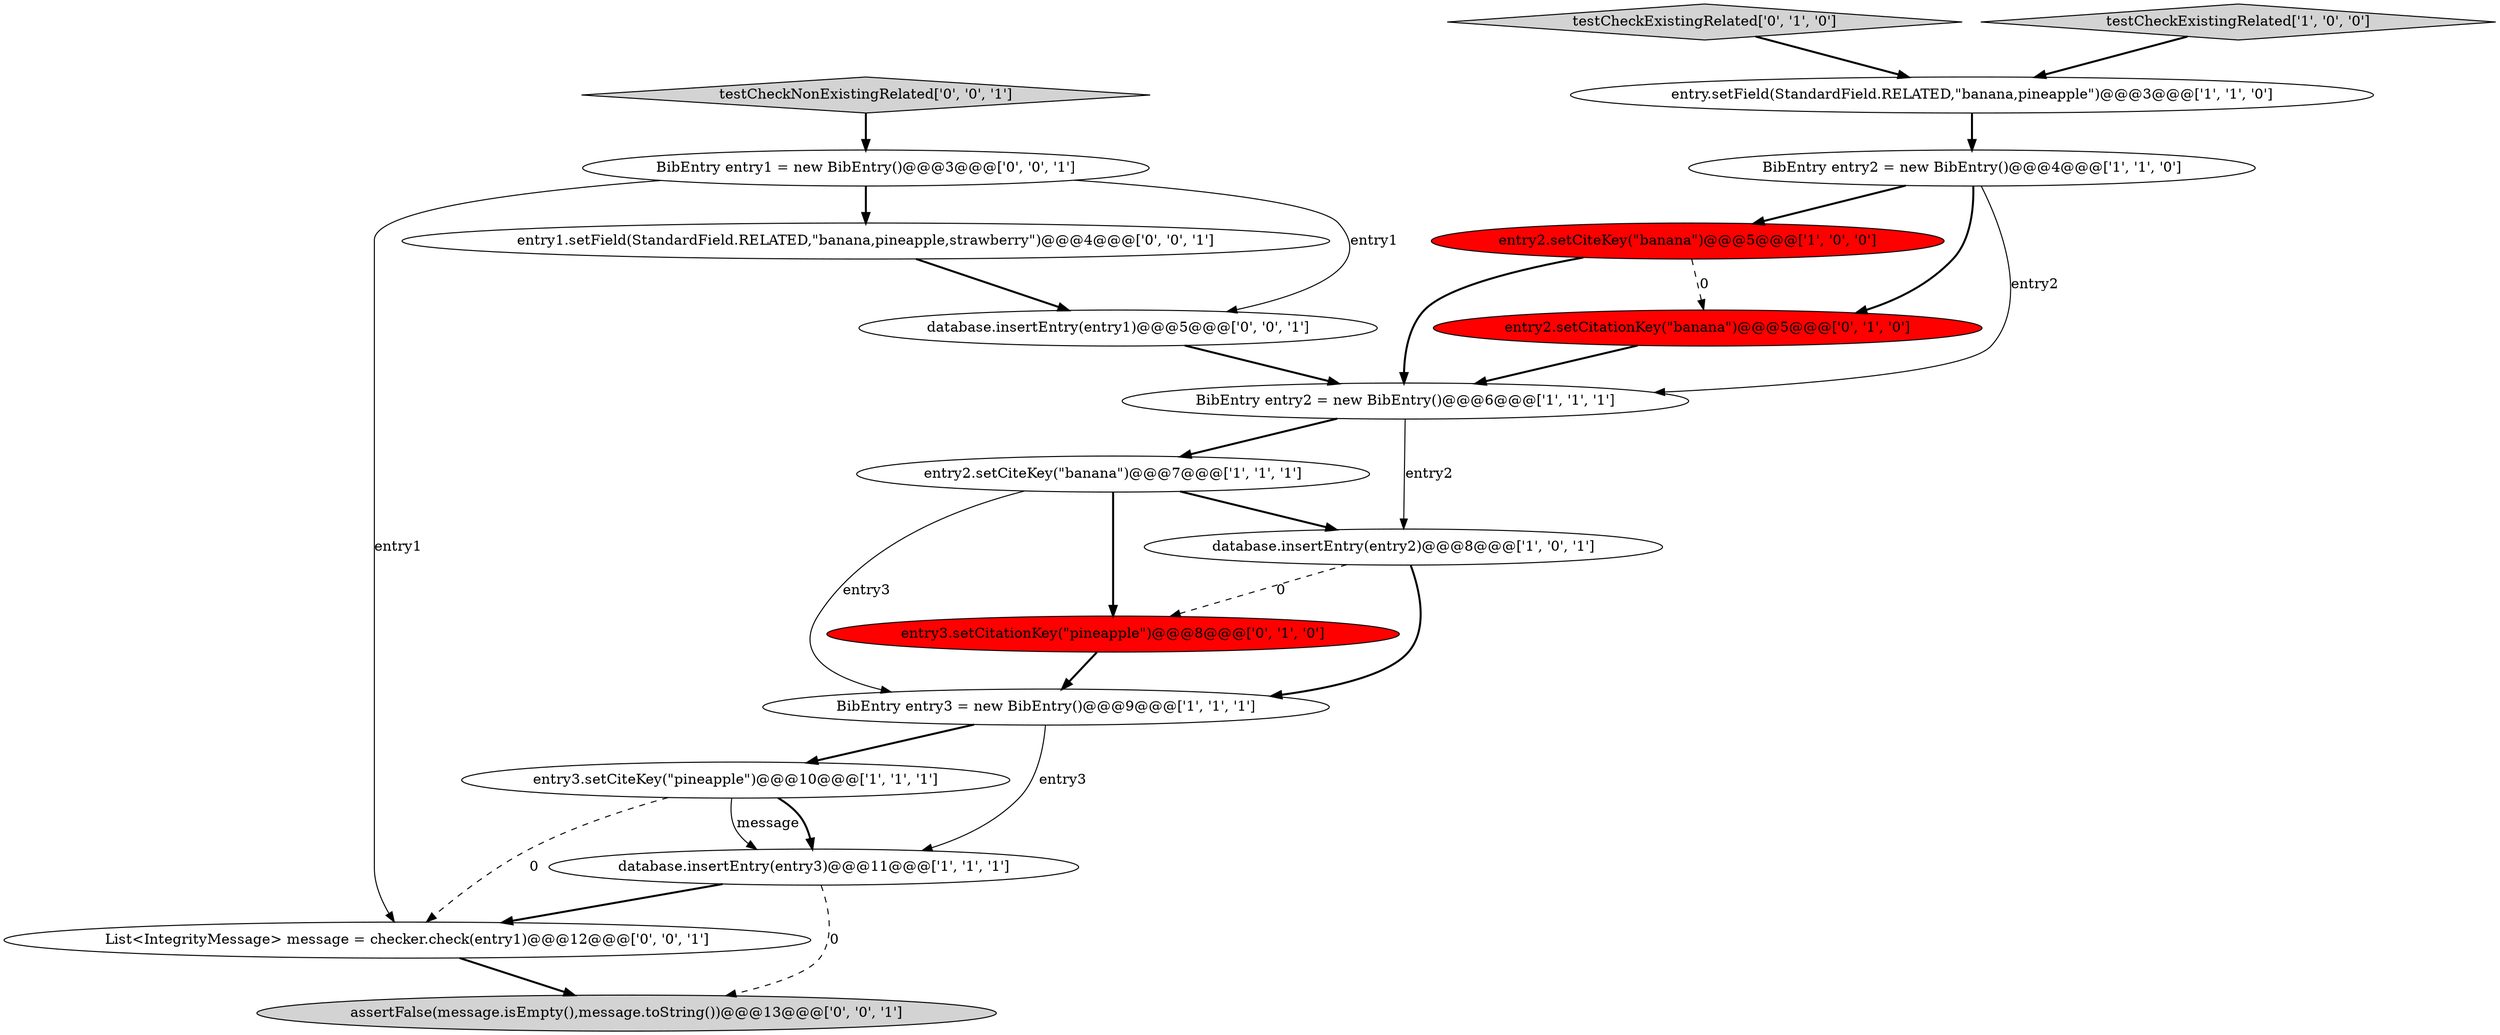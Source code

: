 digraph {
12 [style = filled, label = "testCheckExistingRelated['0', '1', '0']", fillcolor = lightgray, shape = diamond image = "AAA0AAABBB2BBB"];
16 [style = filled, label = "entry1.setField(StandardField.RELATED,\"banana,pineapple,strawberry\")@@@4@@@['0', '0', '1']", fillcolor = white, shape = ellipse image = "AAA0AAABBB3BBB"];
18 [style = filled, label = "List<IntegrityMessage> message = checker.check(entry1)@@@12@@@['0', '0', '1']", fillcolor = white, shape = ellipse image = "AAA0AAABBB3BBB"];
10 [style = filled, label = "entry3.setCitationKey(\"pineapple\")@@@8@@@['0', '1', '0']", fillcolor = red, shape = ellipse image = "AAA1AAABBB2BBB"];
6 [style = filled, label = "entry3.setCiteKey(\"pineapple\")@@@10@@@['1', '1', '1']", fillcolor = white, shape = ellipse image = "AAA0AAABBB1BBB"];
17 [style = filled, label = "database.insertEntry(entry1)@@@5@@@['0', '0', '1']", fillcolor = white, shape = ellipse image = "AAA0AAABBB3BBB"];
8 [style = filled, label = "database.insertEntry(entry3)@@@11@@@['1', '1', '1']", fillcolor = white, shape = ellipse image = "AAA0AAABBB1BBB"];
7 [style = filled, label = "entry2.setCiteKey(\"banana\")@@@5@@@['1', '0', '0']", fillcolor = red, shape = ellipse image = "AAA1AAABBB1BBB"];
11 [style = filled, label = "entry2.setCitationKey(\"banana\")@@@5@@@['0', '1', '0']", fillcolor = red, shape = ellipse image = "AAA1AAABBB2BBB"];
1 [style = filled, label = "database.insertEntry(entry2)@@@8@@@['1', '0', '1']", fillcolor = white, shape = ellipse image = "AAA0AAABBB1BBB"];
13 [style = filled, label = "testCheckNonExistingRelated['0', '0', '1']", fillcolor = lightgray, shape = diamond image = "AAA0AAABBB3BBB"];
0 [style = filled, label = "entry2.setCiteKey(\"banana\")@@@7@@@['1', '1', '1']", fillcolor = white, shape = ellipse image = "AAA0AAABBB1BBB"];
4 [style = filled, label = "BibEntry entry2 = new BibEntry()@@@4@@@['1', '1', '0']", fillcolor = white, shape = ellipse image = "AAA0AAABBB1BBB"];
2 [style = filled, label = "BibEntry entry3 = new BibEntry()@@@9@@@['1', '1', '1']", fillcolor = white, shape = ellipse image = "AAA0AAABBB1BBB"];
14 [style = filled, label = "BibEntry entry1 = new BibEntry()@@@3@@@['0', '0', '1']", fillcolor = white, shape = ellipse image = "AAA0AAABBB3BBB"];
9 [style = filled, label = "testCheckExistingRelated['1', '0', '0']", fillcolor = lightgray, shape = diamond image = "AAA0AAABBB1BBB"];
5 [style = filled, label = "entry.setField(StandardField.RELATED,\"banana,pineapple\")@@@3@@@['1', '1', '0']", fillcolor = white, shape = ellipse image = "AAA0AAABBB1BBB"];
15 [style = filled, label = "assertFalse(message.isEmpty(),message.toString())@@@13@@@['0', '0', '1']", fillcolor = lightgray, shape = ellipse image = "AAA0AAABBB3BBB"];
3 [style = filled, label = "BibEntry entry2 = new BibEntry()@@@6@@@['1', '1', '1']", fillcolor = white, shape = ellipse image = "AAA0AAABBB1BBB"];
14->16 [style = bold, label=""];
12->5 [style = bold, label=""];
14->17 [style = solid, label="entry1"];
2->6 [style = bold, label=""];
8->18 [style = bold, label=""];
8->15 [style = dashed, label="0"];
18->15 [style = bold, label=""];
7->11 [style = dashed, label="0"];
14->18 [style = solid, label="entry1"];
1->10 [style = dashed, label="0"];
16->17 [style = bold, label=""];
7->3 [style = bold, label=""];
3->0 [style = bold, label=""];
4->7 [style = bold, label=""];
6->18 [style = dashed, label="0"];
3->1 [style = solid, label="entry2"];
0->10 [style = bold, label=""];
11->3 [style = bold, label=""];
0->1 [style = bold, label=""];
6->8 [style = solid, label="message"];
5->4 [style = bold, label=""];
6->8 [style = bold, label=""];
17->3 [style = bold, label=""];
9->5 [style = bold, label=""];
10->2 [style = bold, label=""];
1->2 [style = bold, label=""];
4->3 [style = solid, label="entry2"];
4->11 [style = bold, label=""];
13->14 [style = bold, label=""];
2->8 [style = solid, label="entry3"];
0->2 [style = solid, label="entry3"];
}
